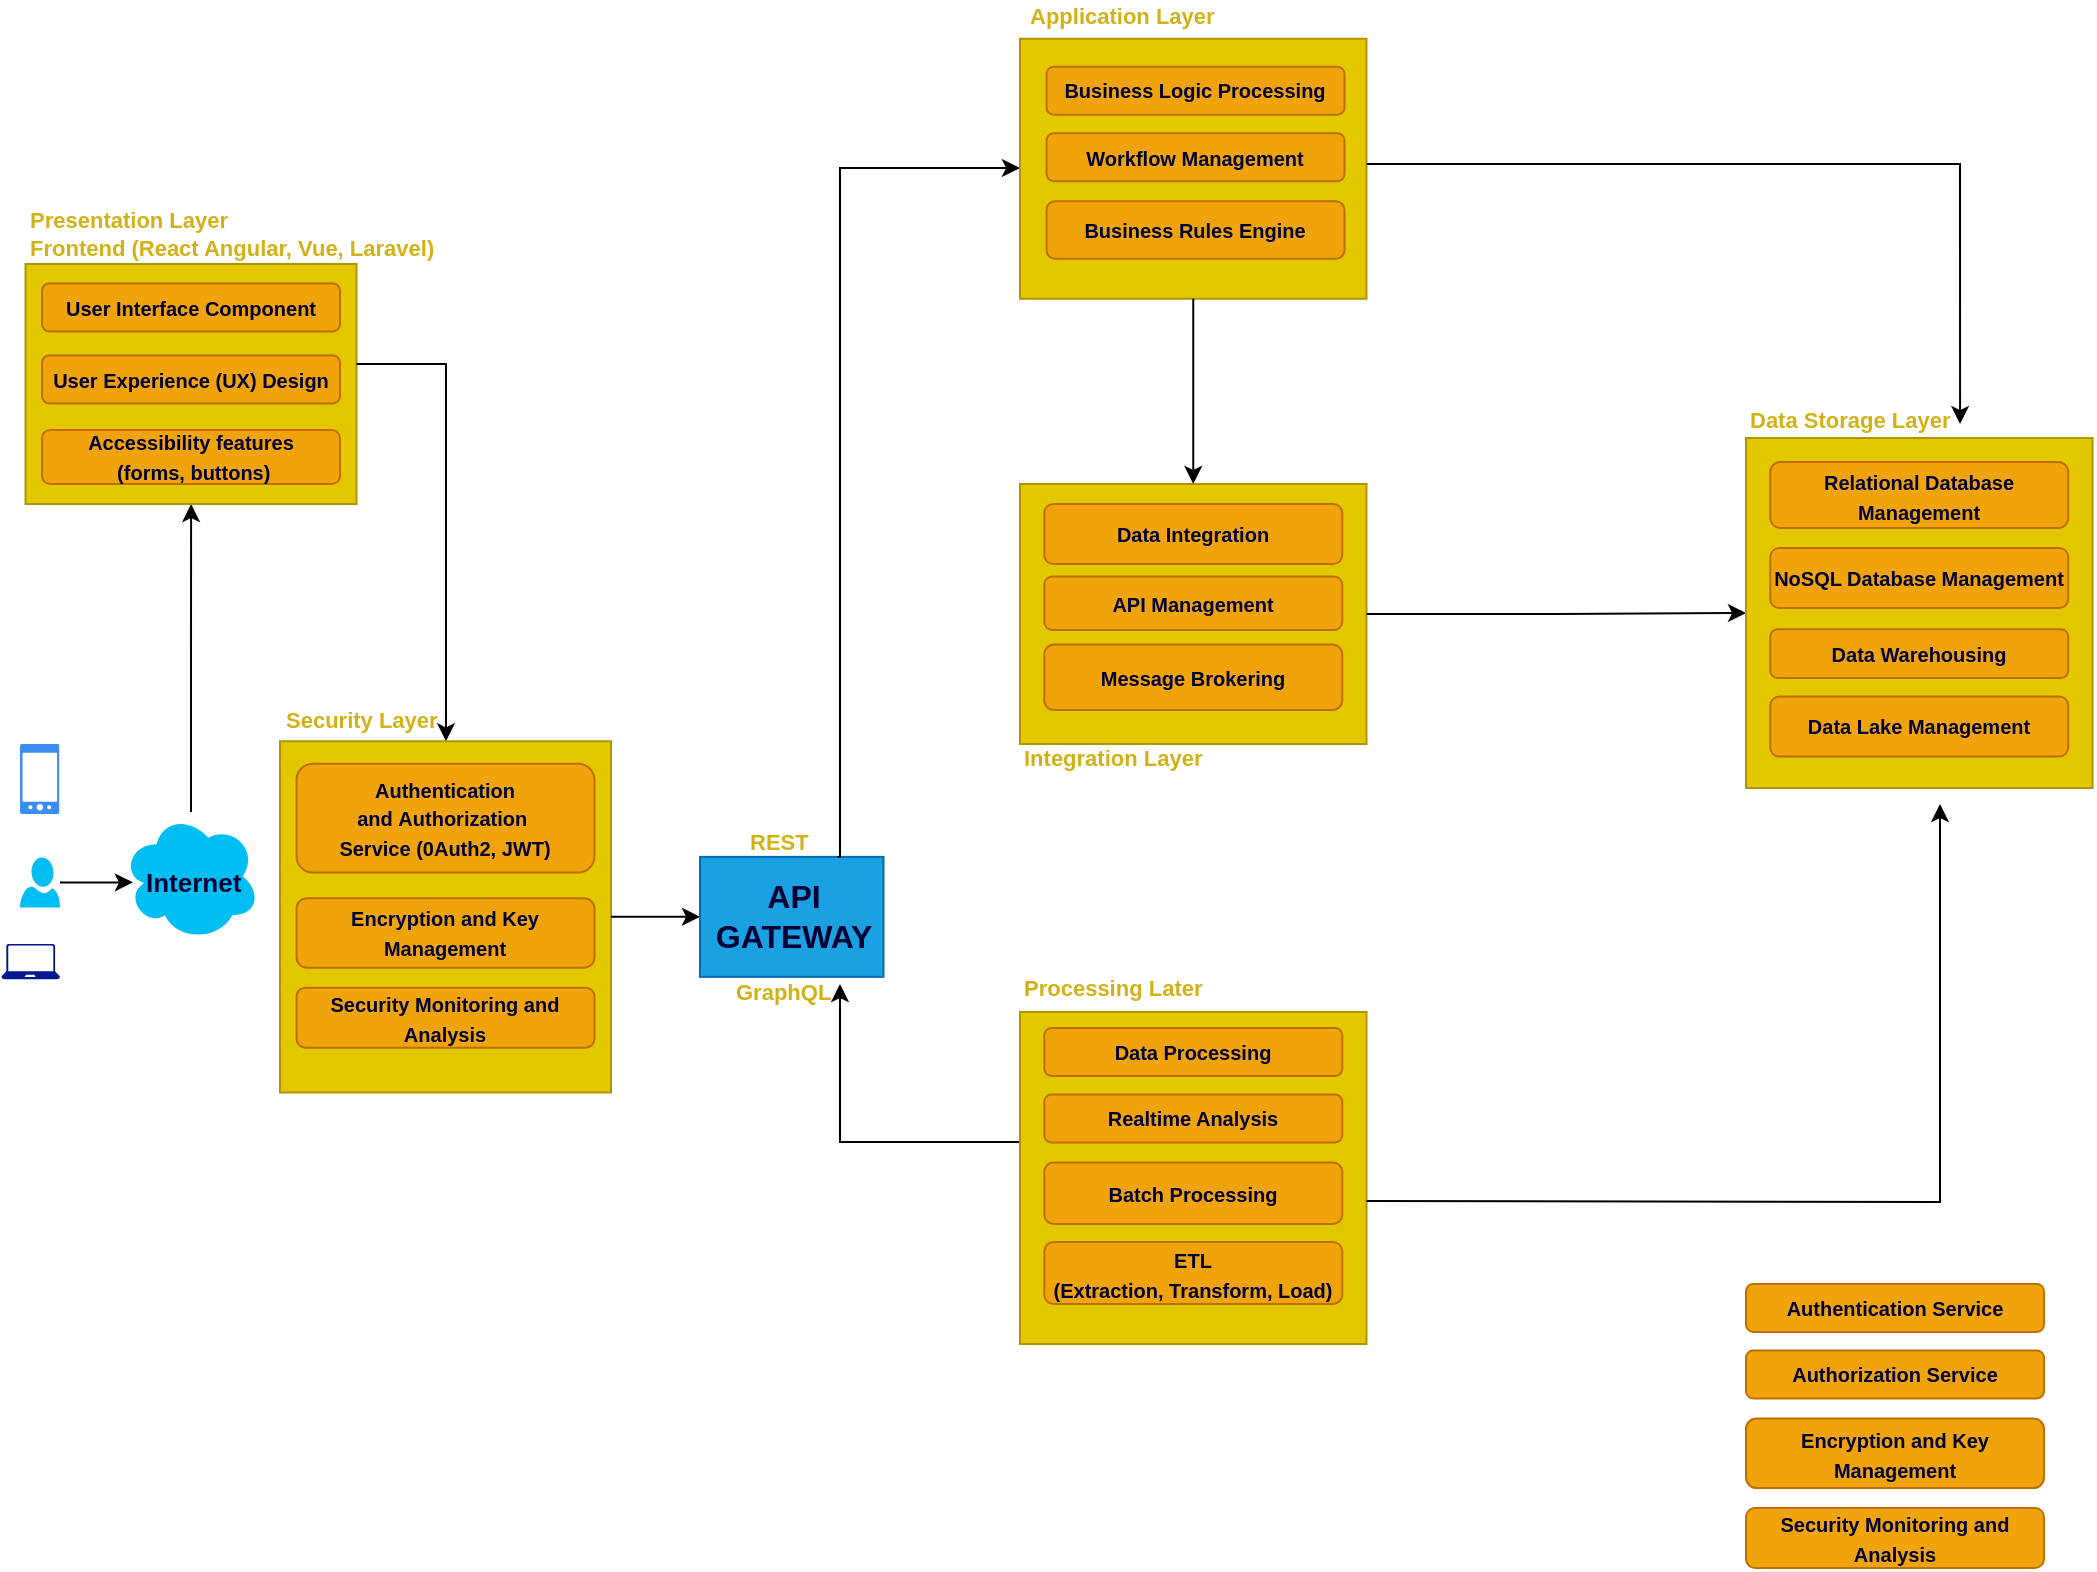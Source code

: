 <mxfile version="24.2.0" type="github">
  <diagram name=" IMS Design" id="VsOKy8HMH-eMZyT6rsmT">
    <mxGraphModel dx="819" dy="422" grid="1" gridSize="10" guides="1" tooltips="1" connect="1" arrows="1" fold="1" page="1" pageScale="1" pageWidth="1100" pageHeight="850" math="0" shadow="0">
      <root>
        <mxCell id="0" />
        <mxCell id="1" parent="0" />
        <mxCell id="oJ0oxciB_dJQakIOD-1f-88" value="" style="edgeStyle=orthogonalEdgeStyle;rounded=0;orthogonalLoop=1;jettySize=auto;html=1;" edge="1" parent="1" source="oJ0oxciB_dJQakIOD-1f-6" target="oJ0oxciB_dJQakIOD-1f-87">
          <mxGeometry relative="1" as="geometry" />
        </mxCell>
        <mxCell id="oJ0oxciB_dJQakIOD-1f-6" value="" style="ellipse;shape=cloud;whiteSpace=wrap;html=1;verticalAlign=top;fillColor=#00BEF2;strokeColor=none;" vertex="1" parent="1">
          <mxGeometry x="71" y="424" width="69" height="64.5" as="geometry" />
        </mxCell>
        <mxCell id="oJ0oxciB_dJQakIOD-1f-1" value="" style="sketch=0;html=1;aspect=fixed;strokeColor=none;shadow=0;fillColor=#3B8DF1;verticalAlign=top;labelPosition=center;verticalLabelPosition=bottom;shape=mxgraph.gcp2.phone_android" vertex="1" parent="1">
          <mxGeometry x="20" y="390" width="19.6" height="35" as="geometry" />
        </mxCell>
        <mxCell id="oJ0oxciB_dJQakIOD-1f-2" value="" style="sketch=0;aspect=fixed;pointerEvents=1;shadow=0;dashed=0;html=1;strokeColor=none;labelPosition=center;verticalLabelPosition=bottom;verticalAlign=top;align=center;fillColor=#00188D;shape=mxgraph.azure.laptop" vertex="1" parent="1">
          <mxGeometry x="10.68" y="490" width="29.32" height="17.59" as="geometry" />
        </mxCell>
        <mxCell id="oJ0oxciB_dJQakIOD-1f-7" value="" style="edgeStyle=orthogonalEdgeStyle;rounded=0;orthogonalLoop=1;jettySize=auto;html=1;entryX=0.079;entryY=0.545;entryDx=0;entryDy=0;entryPerimeter=0;" edge="1" parent="1" source="oJ0oxciB_dJQakIOD-1f-3" target="oJ0oxciB_dJQakIOD-1f-6">
          <mxGeometry relative="1" as="geometry" />
        </mxCell>
        <mxCell id="oJ0oxciB_dJQakIOD-1f-3" value="" style="verticalLabelPosition=bottom;html=1;verticalAlign=top;align=center;strokeColor=none;fillColor=#00BEF2;shape=mxgraph.azure.user;" vertex="1" parent="1">
          <mxGeometry x="20" y="446.75" width="20" height="25" as="geometry" />
        </mxCell>
        <mxCell id="oJ0oxciB_dJQakIOD-1f-90" value="" style="group" vertex="1" connectable="0" parent="1">
          <mxGeometry x="22.75" y="120" width="165.5" height="205.62" as="geometry" />
        </mxCell>
        <mxCell id="oJ0oxciB_dJQakIOD-1f-91" value="" style="group" vertex="1" connectable="0" parent="oJ0oxciB_dJQakIOD-1f-90">
          <mxGeometry width="165.5" height="150" as="geometry" />
        </mxCell>
        <mxCell id="oJ0oxciB_dJQakIOD-1f-87" value="" style="whiteSpace=wrap;html=1;verticalAlign=top;fillColor=#e3c800;strokeColor=#B09500;fontColor=#000000;" vertex="1" parent="oJ0oxciB_dJQakIOD-1f-91">
          <mxGeometry y="30" width="165.5" height="120" as="geometry" />
        </mxCell>
        <mxCell id="oJ0oxciB_dJQakIOD-1f-89" value="&lt;div style=&quot;color: rgb(209, 177, 21); font-weight: 700; text-wrap: nowrap; font-size: 11px;&quot;&gt;Presentation Layer&lt;div&gt;Frontend (React Angular, Vue, Laravel)&lt;/div&gt;&lt;/div&gt;" style="text;html=1;align=left;verticalAlign=middle;whiteSpace=wrap;rounded=0;" vertex="1" parent="oJ0oxciB_dJQakIOD-1f-91">
          <mxGeometry width="100" height="30" as="geometry" />
        </mxCell>
        <mxCell id="oJ0oxciB_dJQakIOD-1f-49" value="&lt;font size=&quot;1&quot; color=&quot;#000033&quot;&gt;&lt;b style=&quot;&quot;&gt;User Interface Component&lt;/b&gt;&lt;/font&gt;" style="rounded=1;whiteSpace=wrap;html=1;fillColor=#f0a30a;fontColor=#000000;strokeColor=#BD7000;" vertex="1" parent="oJ0oxciB_dJQakIOD-1f-91">
          <mxGeometry x="8.25" y="39.69" width="149" height="24" as="geometry" />
        </mxCell>
        <mxCell id="oJ0oxciB_dJQakIOD-1f-50" value="&lt;b style=&quot;color: rgb(0, 0, 51);&quot;&gt;&lt;font style=&quot;font-size: 10px;&quot;&gt;User Experience (UX) Design&lt;/font&gt;&lt;/b&gt;" style="rounded=1;whiteSpace=wrap;html=1;fillColor=#f0a30a;fontColor=#000000;strokeColor=#BD7000;" vertex="1" parent="oJ0oxciB_dJQakIOD-1f-91">
          <mxGeometry x="8.25" y="75.69" width="149" height="24" as="geometry" />
        </mxCell>
        <mxCell id="oJ0oxciB_dJQakIOD-1f-51" value="&lt;b style=&quot;color: rgb(0, 0, 51); font-size: 10px;&quot;&gt;Accessibility features&lt;br&gt;&amp;nbsp;(forms, buttons)&lt;/b&gt;" style="rounded=1;whiteSpace=wrap;html=1;fillColor=#f0a30a;fontColor=#000000;strokeColor=#BD7000;" vertex="1" parent="oJ0oxciB_dJQakIOD-1f-91">
          <mxGeometry x="8.25" y="112.94" width="149" height="27.06" as="geometry" />
        </mxCell>
        <mxCell id="oJ0oxciB_dJQakIOD-1f-93" value="" style="edgeStyle=orthogonalEdgeStyle;rounded=0;orthogonalLoop=1;jettySize=auto;html=1;" edge="1" parent="1" source="oJ0oxciB_dJQakIOD-1f-87" target="oJ0oxciB_dJQakIOD-1f-92">
          <mxGeometry relative="1" as="geometry">
            <Array as="points">
              <mxPoint x="233" y="200" />
            </Array>
          </mxGeometry>
        </mxCell>
        <mxCell id="oJ0oxciB_dJQakIOD-1f-96" value="" style="group" vertex="1" connectable="0" parent="1">
          <mxGeometry x="150" y="354.25" width="165.5" height="210" as="geometry" />
        </mxCell>
        <mxCell id="oJ0oxciB_dJQakIOD-1f-92" value="" style="whiteSpace=wrap;html=1;verticalAlign=top;fillColor=#e3c800;strokeColor=#B09500;fontColor=#000000;" vertex="1" parent="oJ0oxciB_dJQakIOD-1f-96">
          <mxGeometry y="34.38" width="165.5" height="175.62" as="geometry" />
        </mxCell>
        <mxCell id="oJ0oxciB_dJQakIOD-1f-70" value="&lt;font size=&quot;1&quot; color=&quot;#000033&quot;&gt;&lt;b style=&quot;&quot;&gt;Authentication and&amp;nbsp;&lt;/b&gt;&lt;/font&gt;&lt;b style=&quot;color: rgb(0, 0, 51); font-size: x-small;&quot;&gt;Authorization&amp;nbsp; Service&lt;/b&gt;&lt;font size=&quot;1&quot; color=&quot;#000033&quot;&gt;&lt;b style=&quot;&quot;&gt;&amp;nbsp;(0Auth2, JWT)&lt;/b&gt;&lt;/font&gt;" style="rounded=1;whiteSpace=wrap;html=1;fillColor=#f0a30a;fontColor=#000000;strokeColor=#BD7000;" vertex="1" parent="oJ0oxciB_dJQakIOD-1f-96">
          <mxGeometry x="8.25" y="45.59" width="149" height="54.41" as="geometry" />
        </mxCell>
        <mxCell id="oJ0oxciB_dJQakIOD-1f-71" value="&lt;b style=&quot;color: rgb(0, 0, 51);&quot;&gt;&lt;font style=&quot;font-size: 10px;&quot;&gt;Encryption and Key Management&lt;/font&gt;&lt;/b&gt;" style="rounded=1;whiteSpace=wrap;html=1;fillColor=#f0a30a;fontColor=#000000;strokeColor=#BD7000;" vertex="1" parent="oJ0oxciB_dJQakIOD-1f-96">
          <mxGeometry x="8.25" y="112.84" width="149" height="34.75" as="geometry" />
        </mxCell>
        <mxCell id="oJ0oxciB_dJQakIOD-1f-72" value="&lt;font color=&quot;#000033&quot;&gt;&lt;span style=&quot;font-size: 10px;&quot;&gt;&lt;b&gt;Security Monitoring and Analysis&lt;/b&gt;&lt;/span&gt;&lt;/font&gt;" style="rounded=1;whiteSpace=wrap;html=1;fillColor=#f0a30a;fontColor=#000000;strokeColor=#BD7000;" vertex="1" parent="oJ0oxciB_dJQakIOD-1f-96">
          <mxGeometry x="8.25" y="157.59" width="149" height="30" as="geometry" />
        </mxCell>
        <mxCell id="oJ0oxciB_dJQakIOD-1f-48" value="&lt;span style=&quot;color: rgb(209, 177, 21); font-weight: 700; text-wrap: nowrap; font-size: 11px;&quot;&gt;&lt;font style=&quot;font-size: 11px;&quot;&gt;Security Layer&lt;/font&gt;&lt;/span&gt;&lt;div style=&quot;color: rgb(209, 177, 21); font-weight: 700; text-wrap: nowrap; font-size: 11px;&quot;&gt;&lt;br&gt;&lt;/div&gt;" style="text;html=1;align=left;verticalAlign=middle;whiteSpace=wrap;rounded=0;" vertex="1" parent="oJ0oxciB_dJQakIOD-1f-96">
          <mxGeometry x="0.5" y="15" width="90" height="30" as="geometry" />
        </mxCell>
        <mxCell id="oJ0oxciB_dJQakIOD-1f-103" value="&lt;font size=&quot;1&quot; color=&quot;#000033&quot;&gt;&lt;b style=&quot;&quot;&gt;Authentication Service&lt;/b&gt;&lt;/font&gt;" style="rounded=1;whiteSpace=wrap;html=1;fillColor=#f0a30a;fontColor=#000000;strokeColor=#BD7000;container=0;" vertex="1" parent="1">
          <mxGeometry x="883" y="660" width="149" height="24" as="geometry" />
        </mxCell>
        <mxCell id="oJ0oxciB_dJQakIOD-1f-104" value="&lt;font size=&quot;1&quot; color=&quot;#000033&quot;&gt;&lt;b style=&quot;&quot;&gt;Authorization Service&lt;/b&gt;&lt;/font&gt;" style="rounded=1;whiteSpace=wrap;html=1;fillColor=#f0a30a;fontColor=#000000;strokeColor=#BD7000;container=0;" vertex="1" parent="1">
          <mxGeometry x="883" y="693.25" width="149" height="24" as="geometry" />
        </mxCell>
        <mxCell id="oJ0oxciB_dJQakIOD-1f-105" value="&lt;b style=&quot;color: rgb(0, 0, 51);&quot;&gt;&lt;font style=&quot;font-size: 10px;&quot;&gt;Encryption and Key Management&lt;/font&gt;&lt;/b&gt;" style="rounded=1;whiteSpace=wrap;html=1;fillColor=#f0a30a;fontColor=#000000;strokeColor=#BD7000;container=0;" vertex="1" parent="1">
          <mxGeometry x="883" y="727.25" width="149" height="34.75" as="geometry" />
        </mxCell>
        <mxCell id="oJ0oxciB_dJQakIOD-1f-106" value="&lt;font color=&quot;#000033&quot;&gt;&lt;span style=&quot;font-size: 10px;&quot;&gt;&lt;b&gt;Security Monitoring and Analysis&lt;/b&gt;&lt;/span&gt;&lt;/font&gt;" style="rounded=1;whiteSpace=wrap;html=1;fillColor=#f0a30a;fontColor=#000000;strokeColor=#BD7000;container=0;" vertex="1" parent="1">
          <mxGeometry x="883" y="772" width="149" height="30" as="geometry" />
        </mxCell>
        <mxCell id="oJ0oxciB_dJQakIOD-1f-123" value="" style="edgeStyle=orthogonalEdgeStyle;rounded=0;orthogonalLoop=1;jettySize=auto;html=1;" edge="1" parent="1" source="oJ0oxciB_dJQakIOD-1f-92" target="oJ0oxciB_dJQakIOD-1f-122">
          <mxGeometry relative="1" as="geometry" />
        </mxCell>
        <mxCell id="oJ0oxciB_dJQakIOD-1f-125" value="" style="group" vertex="1" connectable="0" parent="1">
          <mxGeometry x="360" y="446.44" width="91.75" height="60" as="geometry" />
        </mxCell>
        <mxCell id="oJ0oxciB_dJQakIOD-1f-122" value="" style="whiteSpace=wrap;html=1;verticalAlign=top;fillColor=#1ba1e2;strokeColor=#006EAF;fontColor=#ffffff;" vertex="1" parent="oJ0oxciB_dJQakIOD-1f-125">
          <mxGeometry width="91.75" height="60" as="geometry" />
        </mxCell>
        <mxCell id="oJ0oxciB_dJQakIOD-1f-124" value="&lt;div style=&quot;font-weight: 700; text-wrap: nowrap; font-size: 16px;&quot;&gt;&lt;font style=&quot;font-size: 16px;&quot; color=&quot;#000033&quot;&gt;API &lt;br&gt;GATEWAY&lt;/font&gt;&lt;/div&gt;" style="text;html=1;align=center;verticalAlign=middle;whiteSpace=wrap;rounded=0;container=0;" vertex="1" parent="oJ0oxciB_dJQakIOD-1f-125">
          <mxGeometry x="1.75" y="15" width="90" height="30" as="geometry" />
        </mxCell>
        <mxCell id="oJ0oxciB_dJQakIOD-1f-127" value="&lt;div style=&quot;color: rgb(209, 177, 21); font-weight: 700; text-wrap: nowrap; font-size: 11px;&quot;&gt;REST&lt;/div&gt;" style="text;html=1;align=left;verticalAlign=middle;whiteSpace=wrap;rounded=0;container=0;" vertex="1" parent="1">
          <mxGeometry x="383" y="429" width="40" height="20" as="geometry" />
        </mxCell>
        <mxCell id="oJ0oxciB_dJQakIOD-1f-128" value="&lt;div style=&quot;color: rgb(209, 177, 21); font-weight: 700; text-wrap: nowrap; font-size: 11px;&quot;&gt;GraphQL&lt;/div&gt;" style="text;html=1;align=left;verticalAlign=middle;whiteSpace=wrap;rounded=0;container=0;" vertex="1" parent="1">
          <mxGeometry x="376" y="504" width="60" height="20" as="geometry" />
        </mxCell>
        <mxCell id="oJ0oxciB_dJQakIOD-1f-130" value="&lt;div style=&quot;text-wrap: nowrap; font-size: 13px;&quot;&gt;Internet&lt;/div&gt;" style="text;html=1;align=left;verticalAlign=middle;whiteSpace=wrap;rounded=0;container=0;fontColor=#000033;fontStyle=1;fontSize=13;" vertex="1" parent="1">
          <mxGeometry x="81" y="449" width="60" height="20" as="geometry" />
        </mxCell>
        <mxCell id="oJ0oxciB_dJQakIOD-1f-132" value="" style="edgeStyle=orthogonalEdgeStyle;rounded=0;orthogonalLoop=1;jettySize=auto;html=1;exitX=0.75;exitY=0;exitDx=0;exitDy=0;" edge="1" parent="1" source="oJ0oxciB_dJQakIOD-1f-122" target="oJ0oxciB_dJQakIOD-1f-131">
          <mxGeometry relative="1" as="geometry">
            <Array as="points">
              <mxPoint x="430" y="446" />
              <mxPoint x="430" y="102" />
            </Array>
          </mxGeometry>
        </mxCell>
        <mxCell id="oJ0oxciB_dJQakIOD-1f-137" value="" style="group" vertex="1" connectable="0" parent="1">
          <mxGeometry x="520" y="20" width="173.25" height="147.38" as="geometry" />
        </mxCell>
        <mxCell id="oJ0oxciB_dJQakIOD-1f-131" value="" style="whiteSpace=wrap;html=1;fillColor=#e3c800;fontColor=#000000;strokeColor=#B09500;" vertex="1" parent="oJ0oxciB_dJQakIOD-1f-137">
          <mxGeometry y="17.38" width="173.25" height="130" as="geometry" />
        </mxCell>
        <mxCell id="oJ0oxciB_dJQakIOD-1f-133" value="&lt;span style=&quot;color: rgb(209, 177, 21); font-weight: 700; text-wrap: nowrap; font-size: 11px;&quot;&gt;&lt;font style=&quot;font-size: 11px;&quot;&gt;Application Layer&lt;/font&gt;&lt;/span&gt;&lt;div style=&quot;color: rgb(209, 177, 21); font-weight: 700; text-wrap: nowrap; font-size: 11px;&quot;&gt;&lt;br&gt;&lt;/div&gt;" style="text;html=1;align=left;verticalAlign=middle;whiteSpace=wrap;rounded=0;container=0;" vertex="1" parent="oJ0oxciB_dJQakIOD-1f-137">
          <mxGeometry x="3.25" width="100" height="24.38" as="geometry" />
        </mxCell>
        <mxCell id="oJ0oxciB_dJQakIOD-1f-134" value="&lt;font size=&quot;1&quot; color=&quot;#000033&quot;&gt;&lt;b style=&quot;&quot;&gt;Business Logic Processing&lt;/b&gt;&lt;/font&gt;" style="rounded=1;whiteSpace=wrap;html=1;fillColor=#f0a30a;fontColor=#000000;strokeColor=#BD7000;container=0;" vertex="1" parent="oJ0oxciB_dJQakIOD-1f-137">
          <mxGeometry x="13.25" y="31.38" width="149" height="24" as="geometry" />
        </mxCell>
        <mxCell id="oJ0oxciB_dJQakIOD-1f-135" value="&lt;font size=&quot;1&quot; color=&quot;#000033&quot;&gt;&lt;b style=&quot;&quot;&gt;Workflow Management&lt;/b&gt;&lt;/font&gt;" style="rounded=1;whiteSpace=wrap;html=1;fillColor=#f0a30a;fontColor=#000000;strokeColor=#BD7000;container=0;" vertex="1" parent="oJ0oxciB_dJQakIOD-1f-137">
          <mxGeometry x="13.25" y="64.63" width="149" height="24" as="geometry" />
        </mxCell>
        <mxCell id="oJ0oxciB_dJQakIOD-1f-136" value="&lt;b style=&quot;color: rgb(0, 0, 51);&quot;&gt;&lt;font style=&quot;font-size: 10px;&quot;&gt;Business Rules Engine&lt;/font&gt;&lt;/b&gt;" style="rounded=1;whiteSpace=wrap;html=1;fillColor=#f0a30a;fontColor=#000000;strokeColor=#BD7000;container=0;" vertex="1" parent="oJ0oxciB_dJQakIOD-1f-137">
          <mxGeometry x="13.25" y="98.63" width="149" height="28.75" as="geometry" />
        </mxCell>
        <mxCell id="oJ0oxciB_dJQakIOD-1f-139" value="" style="edgeStyle=orthogonalEdgeStyle;rounded=0;orthogonalLoop=1;jettySize=auto;html=1;" edge="1" parent="1" source="oJ0oxciB_dJQakIOD-1f-131" target="oJ0oxciB_dJQakIOD-1f-138">
          <mxGeometry relative="1" as="geometry" />
        </mxCell>
        <mxCell id="oJ0oxciB_dJQakIOD-1f-146" value="" style="edgeStyle=orthogonalEdgeStyle;rounded=0;orthogonalLoop=1;jettySize=auto;html=1;entryX=0.9;entryY=0.3;entryDx=0;entryDy=0;entryPerimeter=0;" edge="1" parent="1" source="oJ0oxciB_dJQakIOD-1f-144" target="oJ0oxciB_dJQakIOD-1f-128">
          <mxGeometry relative="1" as="geometry">
            <Array as="points">
              <mxPoint x="430" y="589" />
            </Array>
          </mxGeometry>
        </mxCell>
        <mxCell id="oJ0oxciB_dJQakIOD-1f-152" value="" style="group" vertex="1" connectable="0" parent="1">
          <mxGeometry x="520" y="260" width="173.25" height="152" as="geometry" />
        </mxCell>
        <mxCell id="oJ0oxciB_dJQakIOD-1f-138" value="" style="whiteSpace=wrap;html=1;fillColor=#e3c800;fontColor=#000000;strokeColor=#B09500;" vertex="1" parent="oJ0oxciB_dJQakIOD-1f-152">
          <mxGeometry width="173.25" height="130" as="geometry" />
        </mxCell>
        <mxCell id="oJ0oxciB_dJQakIOD-1f-140" value="&lt;div style=&quot;color: rgb(209, 177, 21); font-weight: 700; text-wrap: nowrap; font-size: 11px;&quot;&gt;Integration Layer&lt;/div&gt;" style="text;html=1;align=left;verticalAlign=middle;whiteSpace=wrap;rounded=0;container=0;" vertex="1" parent="oJ0oxciB_dJQakIOD-1f-152">
          <mxGeometry y="122" width="90" height="30" as="geometry" />
        </mxCell>
        <mxCell id="oJ0oxciB_dJQakIOD-1f-141" value="&lt;font size=&quot;1&quot; color=&quot;#000033&quot;&gt;&lt;b style=&quot;&quot;&gt;Data Integration&lt;/b&gt;&lt;/font&gt;" style="rounded=1;whiteSpace=wrap;html=1;fillColor=#f0a30a;fontColor=#000000;strokeColor=#BD7000;container=0;" vertex="1" parent="oJ0oxciB_dJQakIOD-1f-152">
          <mxGeometry x="12.13" y="10" width="149" height="30" as="geometry" />
        </mxCell>
        <mxCell id="oJ0oxciB_dJQakIOD-1f-142" value="&lt;font size=&quot;1&quot; color=&quot;#000033&quot;&gt;&lt;b style=&quot;&quot;&gt;API Management&lt;/b&gt;&lt;/font&gt;" style="rounded=1;whiteSpace=wrap;html=1;fillColor=#f0a30a;fontColor=#000000;strokeColor=#BD7000;container=0;" vertex="1" parent="oJ0oxciB_dJQakIOD-1f-152">
          <mxGeometry x="12.13" y="46.25" width="149" height="26.75" as="geometry" />
        </mxCell>
        <mxCell id="oJ0oxciB_dJQakIOD-1f-143" value="&lt;b style=&quot;color: rgb(0, 0, 51);&quot;&gt;&lt;font style=&quot;font-size: 10px;&quot;&gt;Message Brokering&lt;/font&gt;&lt;/b&gt;" style="rounded=1;whiteSpace=wrap;html=1;fillColor=#f0a30a;fontColor=#000000;strokeColor=#BD7000;container=0;" vertex="1" parent="oJ0oxciB_dJQakIOD-1f-152">
          <mxGeometry x="12.13" y="80.25" width="149" height="32.75" as="geometry" />
        </mxCell>
        <mxCell id="oJ0oxciB_dJQakIOD-1f-153" value="" style="group" vertex="1" connectable="0" parent="1">
          <mxGeometry x="520.01" y="524" width="173.25" height="190" as="geometry" />
        </mxCell>
        <mxCell id="oJ0oxciB_dJQakIOD-1f-144" value="" style="whiteSpace=wrap;html=1;fillColor=#e3c800;fontColor=#000000;strokeColor=#B09500;" vertex="1" parent="oJ0oxciB_dJQakIOD-1f-153">
          <mxGeometry width="173.25" height="166" as="geometry" />
        </mxCell>
        <mxCell id="oJ0oxciB_dJQakIOD-1f-148" value="&lt;font size=&quot;1&quot; color=&quot;#000033&quot;&gt;&lt;b style=&quot;&quot;&gt;Data Processing&lt;/b&gt;&lt;/font&gt;" style="rounded=1;whiteSpace=wrap;html=1;fillColor=#f0a30a;fontColor=#000000;strokeColor=#BD7000;container=0;" vertex="1" parent="oJ0oxciB_dJQakIOD-1f-153">
          <mxGeometry x="12.13" y="8" width="149" height="24" as="geometry" />
        </mxCell>
        <mxCell id="oJ0oxciB_dJQakIOD-1f-149" value="&lt;font size=&quot;1&quot; color=&quot;#000033&quot;&gt;&lt;b style=&quot;&quot;&gt;Realtime Analysis&lt;/b&gt;&lt;/font&gt;" style="rounded=1;whiteSpace=wrap;html=1;fillColor=#f0a30a;fontColor=#000000;strokeColor=#BD7000;container=0;" vertex="1" parent="oJ0oxciB_dJQakIOD-1f-153">
          <mxGeometry x="12.13" y="41.25" width="149" height="24" as="geometry" />
        </mxCell>
        <mxCell id="oJ0oxciB_dJQakIOD-1f-150" value="&lt;b style=&quot;color: rgb(0, 0, 51);&quot;&gt;&lt;font style=&quot;font-size: 10px;&quot;&gt;Batch Processing&lt;/font&gt;&lt;/b&gt;" style="rounded=1;whiteSpace=wrap;html=1;fillColor=#f0a30a;fontColor=#000000;strokeColor=#BD7000;container=0;" vertex="1" parent="oJ0oxciB_dJQakIOD-1f-153">
          <mxGeometry x="12.13" y="75.25" width="149" height="30.75" as="geometry" />
        </mxCell>
        <mxCell id="oJ0oxciB_dJQakIOD-1f-151" value="&lt;font color=&quot;#000033&quot;&gt;&lt;span style=&quot;font-size: 10px;&quot;&gt;&lt;b&gt;ETL &lt;br&gt;(Extraction, Transform, Load)&lt;/b&gt;&lt;/span&gt;&lt;/font&gt;" style="rounded=1;whiteSpace=wrap;html=1;fillColor=#f0a30a;fontColor=#000000;strokeColor=#BD7000;container=0;" vertex="1" parent="oJ0oxciB_dJQakIOD-1f-153">
          <mxGeometry x="12.13" y="115" width="149" height="31" as="geometry" />
        </mxCell>
        <mxCell id="oJ0oxciB_dJQakIOD-1f-155" value="" style="edgeStyle=orthogonalEdgeStyle;rounded=0;orthogonalLoop=1;jettySize=auto;html=1;" edge="1" parent="1" source="oJ0oxciB_dJQakIOD-1f-138" target="oJ0oxciB_dJQakIOD-1f-154">
          <mxGeometry relative="1" as="geometry" />
        </mxCell>
        <mxCell id="oJ0oxciB_dJQakIOD-1f-162" value="" style="group" vertex="1" connectable="0" parent="1">
          <mxGeometry x="883" y="219" width="173.25" height="193" as="geometry" />
        </mxCell>
        <mxCell id="oJ0oxciB_dJQakIOD-1f-107" value="&lt;span style=&quot;color: rgb(209, 177, 21); font-weight: 700; text-wrap: nowrap; font-size: 11px;&quot;&gt;&lt;font style=&quot;font-size: 11px;&quot;&gt;Data Storage Layer&lt;/font&gt;&lt;/span&gt;&lt;div style=&quot;color: rgb(209, 177, 21); font-weight: 700; text-wrap: nowrap; font-size: 11px;&quot;&gt;&lt;br&gt;&lt;/div&gt;" style="text;html=1;align=left;verticalAlign=middle;whiteSpace=wrap;rounded=0;container=0;" vertex="1" parent="oJ0oxciB_dJQakIOD-1f-162">
          <mxGeometry width="120" height="30" as="geometry" />
        </mxCell>
        <mxCell id="oJ0oxciB_dJQakIOD-1f-154" value="" style="whiteSpace=wrap;html=1;fillColor=#e3c800;fontColor=#000000;strokeColor=#B09500;" vertex="1" parent="oJ0oxciB_dJQakIOD-1f-162">
          <mxGeometry y="18" width="173.25" height="175" as="geometry" />
        </mxCell>
        <mxCell id="oJ0oxciB_dJQakIOD-1f-157" value="&lt;font size=&quot;1&quot; color=&quot;#000033&quot;&gt;&lt;b style=&quot;&quot;&gt;Relational Database Management&lt;/b&gt;&lt;/font&gt;" style="rounded=1;whiteSpace=wrap;html=1;fillColor=#f0a30a;fontColor=#000000;strokeColor=#BD7000;container=0;" vertex="1" parent="oJ0oxciB_dJQakIOD-1f-162">
          <mxGeometry x="12.12" y="30" width="149" height="33" as="geometry" />
        </mxCell>
        <mxCell id="oJ0oxciB_dJQakIOD-1f-158" value="&lt;b style=&quot;color: rgb(0, 0, 51); font-size: x-small;&quot;&gt;NoSQL Database Management&lt;/b&gt;" style="rounded=1;whiteSpace=wrap;html=1;fillColor=#f0a30a;fontColor=#000000;strokeColor=#BD7000;container=0;" vertex="1" parent="oJ0oxciB_dJQakIOD-1f-162">
          <mxGeometry x="12.12" y="73" width="149" height="30" as="geometry" />
        </mxCell>
        <mxCell id="oJ0oxciB_dJQakIOD-1f-159" value="&lt;b style=&quot;color: rgb(0, 0, 51);&quot;&gt;&lt;font style=&quot;font-size: 10px;&quot;&gt;Data Warehousing&lt;/font&gt;&lt;/b&gt;" style="rounded=1;whiteSpace=wrap;html=1;fillColor=#f0a30a;fontColor=#000000;strokeColor=#BD7000;container=0;" vertex="1" parent="oJ0oxciB_dJQakIOD-1f-162">
          <mxGeometry x="12.12" y="113.62" width="149" height="24.38" as="geometry" />
        </mxCell>
        <mxCell id="oJ0oxciB_dJQakIOD-1f-160" value="&lt;font color=&quot;#000033&quot;&gt;&lt;span style=&quot;font-size: 10px;&quot;&gt;&lt;b&gt;Data Lake Management&lt;/b&gt;&lt;/span&gt;&lt;/font&gt;" style="rounded=1;whiteSpace=wrap;html=1;fillColor=#f0a30a;fontColor=#000000;strokeColor=#BD7000;container=0;" vertex="1" parent="oJ0oxciB_dJQakIOD-1f-162">
          <mxGeometry x="12.12" y="147.25" width="149" height="30" as="geometry" />
        </mxCell>
        <mxCell id="oJ0oxciB_dJQakIOD-1f-163" value="" style="edgeStyle=none;orthogonalLoop=1;jettySize=auto;html=1;rounded=0;" edge="1" parent="1">
          <mxGeometry width="80" relative="1" as="geometry">
            <mxPoint x="693.26" y="618.5" as="sourcePoint" />
            <mxPoint x="980" y="420" as="targetPoint" />
            <Array as="points">
              <mxPoint x="980" y="619" />
            </Array>
          </mxGeometry>
        </mxCell>
        <mxCell id="oJ0oxciB_dJQakIOD-1f-164" value="" style="edgeStyle=none;orthogonalLoop=1;jettySize=auto;html=1;rounded=0;entryX=0.892;entryY=0.367;entryDx=0;entryDy=0;entryPerimeter=0;" edge="1" parent="1" target="oJ0oxciB_dJQakIOD-1f-107">
          <mxGeometry width="80" relative="1" as="geometry">
            <mxPoint x="693.26" y="100" as="sourcePoint" />
            <mxPoint x="913.26" y="100" as="targetPoint" />
            <Array as="points">
              <mxPoint x="990" y="100" />
            </Array>
          </mxGeometry>
        </mxCell>
        <mxCell id="oJ0oxciB_dJQakIOD-1f-147" value="&lt;div style=&quot;color: rgb(209, 177, 21); font-weight: 700; text-wrap: nowrap; font-size: 11px;&quot;&gt;Processing Later&lt;/div&gt;" style="text;html=1;align=left;verticalAlign=middle;whiteSpace=wrap;rounded=0;container=0;" vertex="1" parent="1">
          <mxGeometry x="520.01" y="497" width="90" height="30" as="geometry" />
        </mxCell>
      </root>
    </mxGraphModel>
  </diagram>
</mxfile>
